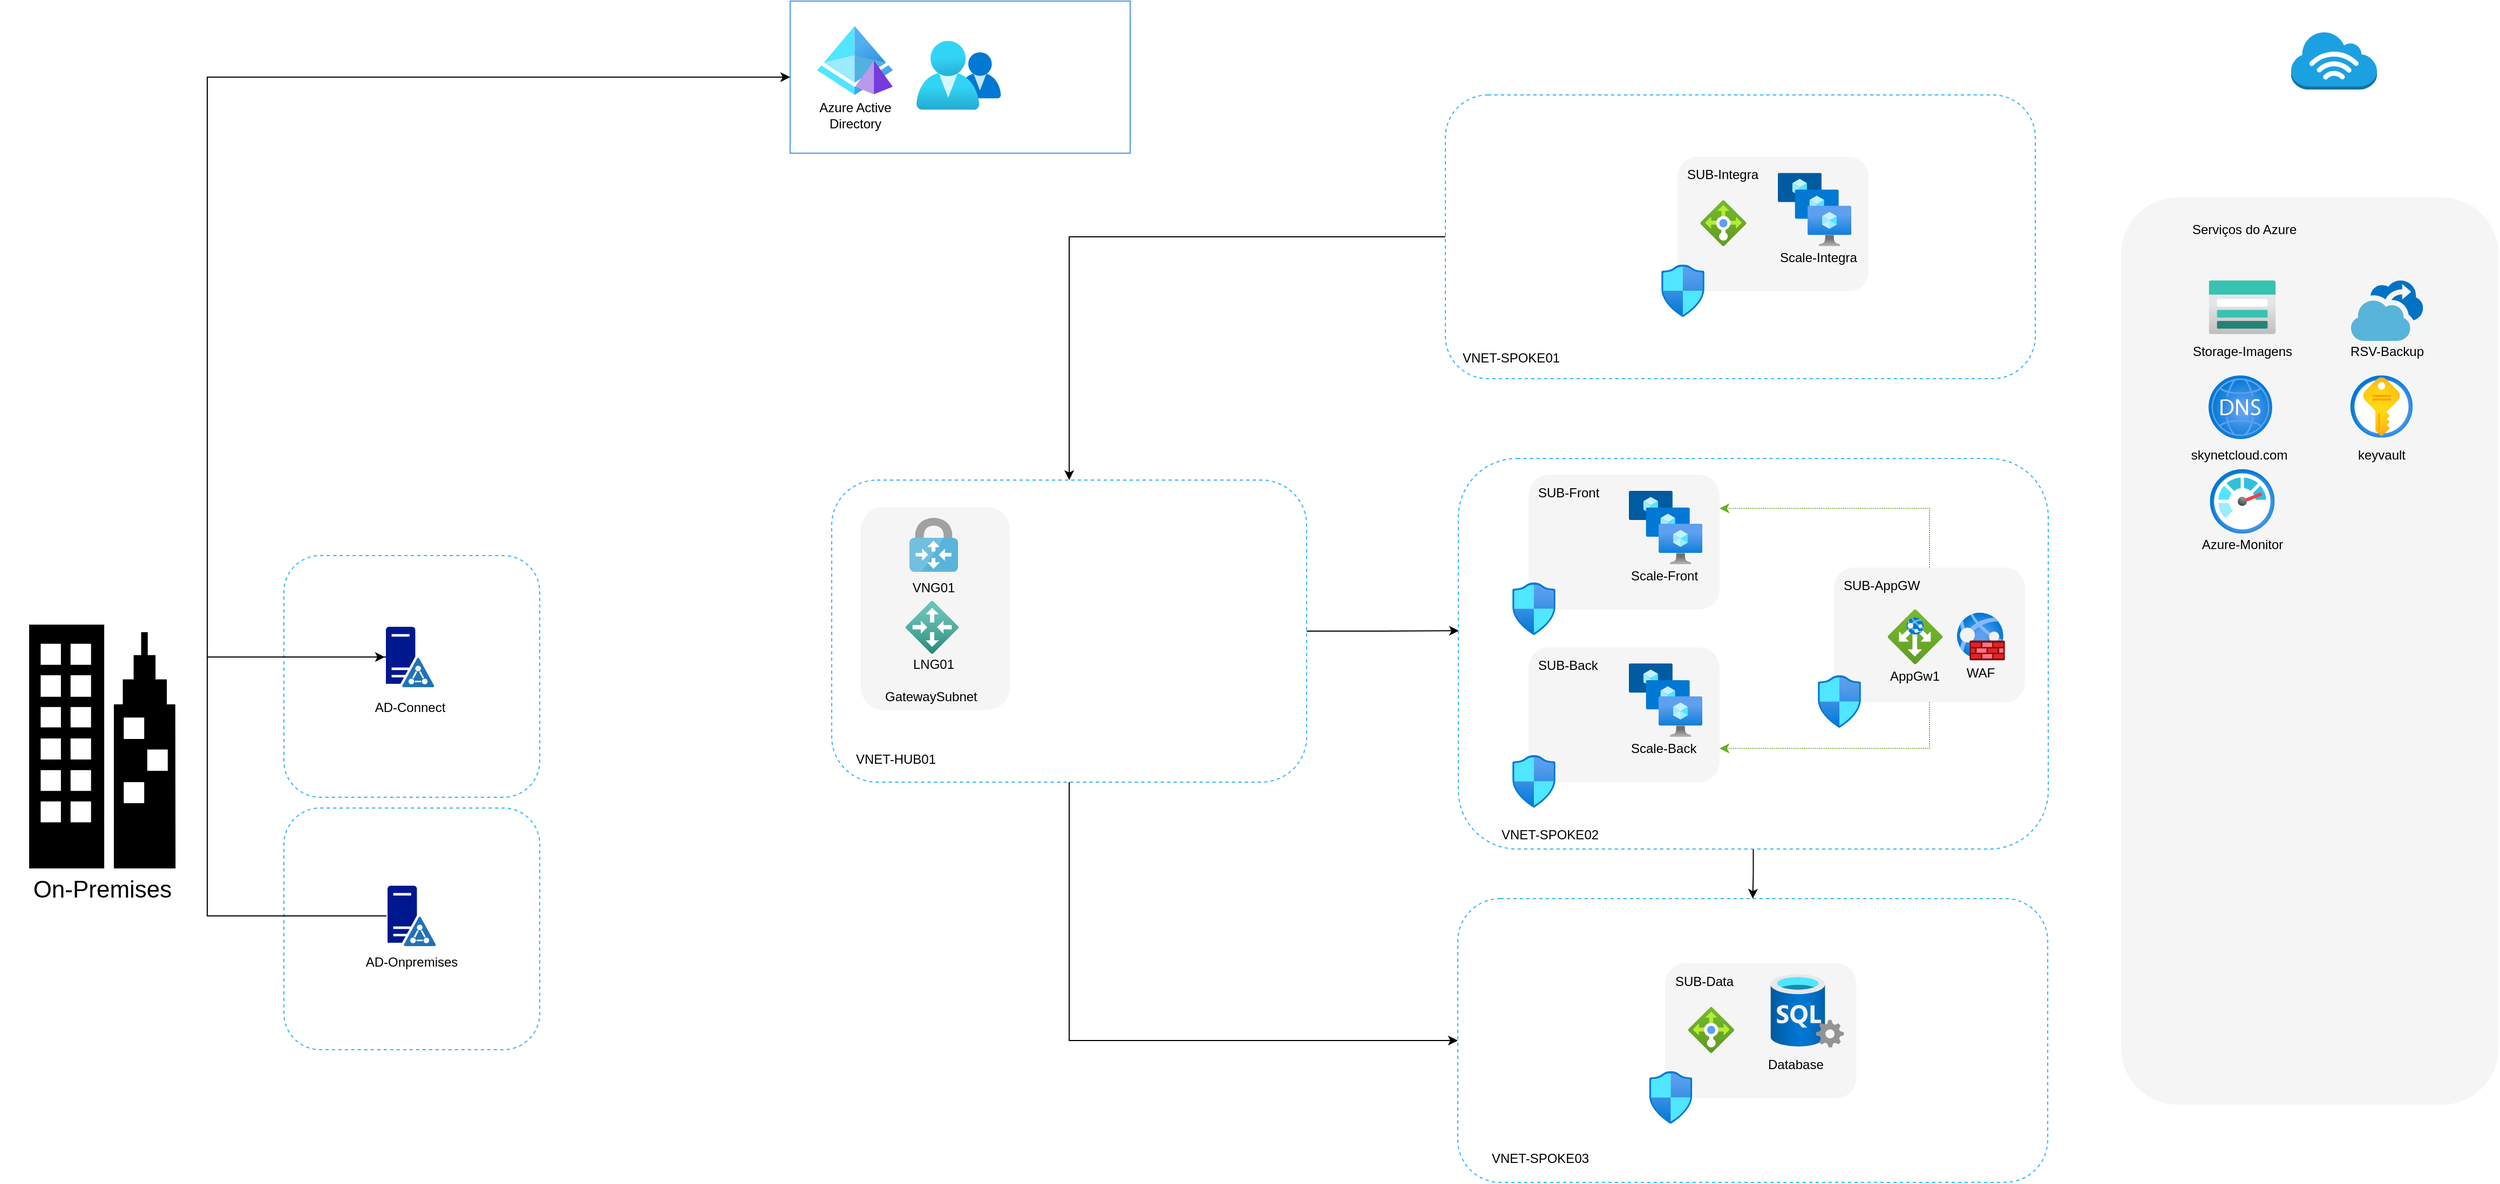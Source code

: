 <mxfile version="21.1.2" type="device">
  <diagram name="Página-1" id="-37fiKzTfTFrvlBXJHoI">
    <mxGraphModel dx="4261" dy="1520" grid="0" gridSize="10" guides="1" tooltips="1" connect="1" arrows="1" fold="1" page="1" pageScale="1" pageWidth="1654" pageHeight="1169" math="0" shadow="0">
      <root>
        <mxCell id="0" />
        <mxCell id="1" parent="0" />
        <mxCell id="PfO3i7QkF-6IZszXyGAr-46" value="" style="group" vertex="1" connectable="0" parent="1">
          <mxGeometry x="1266" y="214" width="349.5" height="841" as="geometry" />
        </mxCell>
        <mxCell id="PfO3i7QkF-6IZszXyGAr-36" value="" style="rounded=1;whiteSpace=wrap;html=1;dashed=1;strokeColor=none;fillColor=#f5f5f5;fontColor=#333333;" vertex="1" parent="PfO3i7QkF-6IZszXyGAr-46">
          <mxGeometry width="349.5" height="841" as="geometry" />
        </mxCell>
        <mxCell id="nyhRWvDR_UMMaSh7DpGi-72" value="Serviços do Azure" style="text;html=1;strokeColor=none;fillColor=none;align=left;verticalAlign=middle;whiteSpace=wrap;rounded=0;" parent="PfO3i7QkF-6IZszXyGAr-46" vertex="1">
          <mxGeometry x="64" y="15" width="121" height="30" as="geometry" />
        </mxCell>
        <mxCell id="PfO3i7QkF-6IZszXyGAr-12" value="" style="group" vertex="1" connectable="0" parent="1">
          <mxGeometry x="71.5" y="476" width="440" height="280" as="geometry" />
        </mxCell>
        <mxCell id="PfO3i7QkF-6IZszXyGAr-32" value="" style="group" vertex="1" connectable="0" parent="PfO3i7QkF-6IZszXyGAr-12">
          <mxGeometry width="440" height="280" as="geometry" />
        </mxCell>
        <mxCell id="PfO3i7QkF-6IZszXyGAr-31" value="" style="group" vertex="1" connectable="0" parent="PfO3i7QkF-6IZszXyGAr-32">
          <mxGeometry width="440" height="280" as="geometry" />
        </mxCell>
        <mxCell id="YKMA5u9mrC6U9L60gqhi-1" value="" style="rounded=1;whiteSpace=wrap;html=1;dashed=1;fillColor=none;strokeColor=#29b6f2;" parent="PfO3i7QkF-6IZszXyGAr-31" vertex="1">
          <mxGeometry width="440" height="280" as="geometry" />
        </mxCell>
        <mxCell id="nyhRWvDR_UMMaSh7DpGi-11" value="VNET-HUB01" style="text;html=1;strokeColor=none;fillColor=none;align=left;verticalAlign=middle;whiteSpace=wrap;rounded=0;" parent="PfO3i7QkF-6IZszXyGAr-31" vertex="1">
          <mxGeometry x="20.5" y="244" width="96.5" height="30" as="geometry" />
        </mxCell>
        <mxCell id="PfO3i7QkF-6IZszXyGAr-30" value="" style="group" vertex="1" connectable="0" parent="PfO3i7QkF-6IZszXyGAr-32">
          <mxGeometry x="27" y="25" width="138" height="191" as="geometry" />
        </mxCell>
        <mxCell id="PfO3i7QkF-6IZszXyGAr-29" value="" style="group" vertex="1" connectable="0" parent="PfO3i7QkF-6IZszXyGAr-30">
          <mxGeometry width="138" height="191" as="geometry" />
        </mxCell>
        <mxCell id="nyhRWvDR_UMMaSh7DpGi-9" value="" style="rounded=1;whiteSpace=wrap;html=1;dashed=1;strokeColor=none;fillColor=#f5f5f5;fontColor=#333333;" parent="PfO3i7QkF-6IZszXyGAr-29" vertex="1">
          <mxGeometry width="138" height="188" as="geometry" />
        </mxCell>
        <mxCell id="YKMA5u9mrC6U9L60gqhi-23" value="GatewaySubnet" style="text;html=1;strokeColor=none;fillColor=none;align=left;verticalAlign=middle;whiteSpace=wrap;rounded=0;" parent="PfO3i7QkF-6IZszXyGAr-29" vertex="1">
          <mxGeometry x="20.75" y="161" width="96.5" height="30" as="geometry" />
        </mxCell>
        <mxCell id="nyhRWvDR_UMMaSh7DpGi-7" value="" style="group" parent="PfO3i7QkF-6IZszXyGAr-30" vertex="1" connectable="0">
          <mxGeometry x="37.5" y="10" width="60" height="80" as="geometry" />
        </mxCell>
        <mxCell id="PfO3i7QkF-6IZszXyGAr-28" value="" style="group" vertex="1" connectable="0" parent="nyhRWvDR_UMMaSh7DpGi-7">
          <mxGeometry width="60" height="80" as="geometry" />
        </mxCell>
        <mxCell id="YKMA5u9mrC6U9L60gqhi-22" value="" style="sketch=0;aspect=fixed;html=1;points=[];align=center;image;fontSize=12;image=img/lib/mscae/VPN_Gateway.svg;dashed=1;strokeColor=#29b6f2;fillColor=none;" parent="PfO3i7QkF-6IZszXyGAr-28" vertex="1">
          <mxGeometry x="7.5" width="45" height="50" as="geometry" />
        </mxCell>
        <mxCell id="YKMA5u9mrC6U9L60gqhi-24" value="VNG01" style="text;html=1;strokeColor=none;fillColor=none;align=center;verticalAlign=middle;whiteSpace=wrap;rounded=0;" parent="PfO3i7QkF-6IZszXyGAr-28" vertex="1">
          <mxGeometry y="50" width="60" height="30" as="geometry" />
        </mxCell>
        <mxCell id="CbcyjJdWPYXVk5X4PJu4-3" value="" style="group" parent="PfO3i7QkF-6IZszXyGAr-30" vertex="1" connectable="0">
          <mxGeometry x="37.5" y="87" width="60" height="74" as="geometry" />
        </mxCell>
        <mxCell id="CbcyjJdWPYXVk5X4PJu4-1" value="" style="image;aspect=fixed;html=1;points=[];align=center;fontSize=12;image=img/lib/azure2/networking/Local_Network_Gateways.svg;" parent="CbcyjJdWPYXVk5X4PJu4-3" vertex="1">
          <mxGeometry x="4" width="49" height="49" as="geometry" />
        </mxCell>
        <mxCell id="CbcyjJdWPYXVk5X4PJu4-2" value="LNG01" style="text;html=1;strokeColor=none;fillColor=none;align=center;verticalAlign=middle;whiteSpace=wrap;rounded=0;" parent="CbcyjJdWPYXVk5X4PJu4-3" vertex="1">
          <mxGeometry y="44" width="60" height="30" as="geometry" />
        </mxCell>
        <mxCell id="PfO3i7QkF-6IZszXyGAr-8" value="" style="group" vertex="1" connectable="0" parent="1">
          <mxGeometry x="640" y="119" width="546.5" height="263" as="geometry" />
        </mxCell>
        <mxCell id="PfO3i7QkF-6IZszXyGAr-9" value="" style="group" vertex="1" connectable="0" parent="PfO3i7QkF-6IZszXyGAr-8">
          <mxGeometry width="546.5" height="263" as="geometry" />
        </mxCell>
        <mxCell id="CbcyjJdWPYXVk5X4PJu4-7" value="" style="rounded=1;whiteSpace=wrap;html=1;dashed=1;fillColor=none;strokeColor=#29b6f2;" parent="PfO3i7QkF-6IZszXyGAr-9" vertex="1">
          <mxGeometry width="546.5" height="263" as="geometry" />
        </mxCell>
        <mxCell id="CbcyjJdWPYXVk5X4PJu4-19" value="VNET-SPOKE01" style="text;html=1;strokeColor=none;fillColor=none;align=left;verticalAlign=middle;whiteSpace=wrap;rounded=0;" parent="PfO3i7QkF-6IZszXyGAr-9" vertex="1">
          <mxGeometry x="13.5" y="229" width="96.5" height="30" as="geometry" />
        </mxCell>
        <mxCell id="nyhRWvDR_UMMaSh7DpGi-125" value="" style="group" parent="PfO3i7QkF-6IZszXyGAr-9" vertex="1" connectable="0">
          <mxGeometry x="200" y="57.21" width="192" height="148.57" as="geometry" />
        </mxCell>
        <mxCell id="nyhRWvDR_UMMaSh7DpGi-118" value="" style="rounded=1;whiteSpace=wrap;html=1;dashed=1;strokeColor=none;fillColor=#f5f5f5;fontColor=#333333;" parent="nyhRWvDR_UMMaSh7DpGi-125" vertex="1">
          <mxGeometry x="15" width="177" height="125" as="geometry" />
        </mxCell>
        <mxCell id="nyhRWvDR_UMMaSh7DpGi-119" value="" style="aspect=fixed;html=1;points=[];align=center;image;fontSize=12;image=img/lib/azure2/compute/VM_Scale_Sets.svg;strokeColor=#4a97e9;fontColor=default;fillColor=none;" parent="nyhRWvDR_UMMaSh7DpGi-125" vertex="1">
          <mxGeometry x="108.002" y="15" width="68" height="68" as="geometry" />
        </mxCell>
        <mxCell id="nyhRWvDR_UMMaSh7DpGi-120" value="SUB-Integra" style="text;html=1;strokeColor=none;fillColor=none;align=left;verticalAlign=middle;whiteSpace=wrap;rounded=0;" parent="nyhRWvDR_UMMaSh7DpGi-125" vertex="1">
          <mxGeometry x="22" y="6" width="71" height="22" as="geometry" />
        </mxCell>
        <mxCell id="nyhRWvDR_UMMaSh7DpGi-121" value="Scale-Integra" style="text;html=1;strokeColor=none;fillColor=none;align=left;verticalAlign=middle;whiteSpace=wrap;rounded=0;" parent="nyhRWvDR_UMMaSh7DpGi-125" vertex="1">
          <mxGeometry x="108" y="83.0" width="77" height="22" as="geometry" />
        </mxCell>
        <mxCell id="nyhRWvDR_UMMaSh7DpGi-122" value="" style="aspect=fixed;html=1;points=[];align=center;image;fontSize=12;image=img/lib/azure2/networking/Network_Security_Groups.svg;fillColor=#00188d;" parent="nyhRWvDR_UMMaSh7DpGi-125" vertex="1">
          <mxGeometry y="100" width="40" height="48.57" as="geometry" />
        </mxCell>
        <mxCell id="nyhRWvDR_UMMaSh7DpGi-123" value="" style="aspect=fixed;html=1;points=[];align=center;image;fontSize=12;image=img/lib/azure2/networking/Load_Balancers.svg;strokeColor=#4a97e9;fontColor=default;fillColor=none;" parent="nyhRWvDR_UMMaSh7DpGi-125" vertex="1">
          <mxGeometry x="36.2" y="40.407" width="42.596" height="42.596" as="geometry" />
        </mxCell>
        <mxCell id="PfO3i7QkF-6IZszXyGAr-2" value="" style="group" vertex="1" connectable="0" parent="1">
          <mxGeometry x="651.5" y="864" width="546.5" height="263" as="geometry" />
        </mxCell>
        <mxCell id="nyhRWvDR_UMMaSh7DpGi-15" value="VNET-SPOKE03" style="text;html=1;strokeColor=none;fillColor=none;align=left;verticalAlign=middle;whiteSpace=wrap;rounded=0;" parent="PfO3i7QkF-6IZszXyGAr-2" vertex="1">
          <mxGeometry x="29.5" y="225.57" width="96.5" height="30" as="geometry" />
        </mxCell>
        <mxCell id="PfO3i7QkF-6IZszXyGAr-7" value="" style="group" vertex="1" connectable="0" parent="PfO3i7QkF-6IZszXyGAr-2">
          <mxGeometry width="546.5" height="263" as="geometry" />
        </mxCell>
        <mxCell id="PfO3i7QkF-6IZszXyGAr-1" value="" style="rounded=1;whiteSpace=wrap;html=1;dashed=1;fillColor=none;strokeColor=#29b6f2;" vertex="1" parent="PfO3i7QkF-6IZszXyGAr-7">
          <mxGeometry width="546.5" height="263" as="geometry" />
        </mxCell>
        <mxCell id="nyhRWvDR_UMMaSh7DpGi-126" value="" style="group" parent="PfO3i7QkF-6IZszXyGAr-7" vertex="1" connectable="0">
          <mxGeometry x="177.25" y="60.0" width="192" height="148.57" as="geometry" />
        </mxCell>
        <mxCell id="nyhRWvDR_UMMaSh7DpGi-135" value="" style="group" parent="nyhRWvDR_UMMaSh7DpGi-126" vertex="1" connectable="0">
          <mxGeometry width="192" height="148.57" as="geometry" />
        </mxCell>
        <mxCell id="nyhRWvDR_UMMaSh7DpGi-127" value="" style="rounded=1;whiteSpace=wrap;html=1;dashed=1;strokeColor=none;fillColor=#f5f5f5;fontColor=#333333;" parent="nyhRWvDR_UMMaSh7DpGi-135" vertex="1">
          <mxGeometry x="15" width="177" height="125" as="geometry" />
        </mxCell>
        <mxCell id="nyhRWvDR_UMMaSh7DpGi-129" value="SUB-Data" style="text;html=1;strokeColor=none;fillColor=none;align=left;verticalAlign=middle;whiteSpace=wrap;rounded=0;" parent="nyhRWvDR_UMMaSh7DpGi-135" vertex="1">
          <mxGeometry x="22" y="6" width="71" height="22" as="geometry" />
        </mxCell>
        <mxCell id="nyhRWvDR_UMMaSh7DpGi-130" value="Database" style="text;html=1;strokeColor=none;fillColor=none;align=left;verticalAlign=middle;whiteSpace=wrap;rounded=0;" parent="nyhRWvDR_UMMaSh7DpGi-135" vertex="1">
          <mxGeometry x="108" y="83.0" width="77" height="22" as="geometry" />
        </mxCell>
        <mxCell id="nyhRWvDR_UMMaSh7DpGi-131" value="" style="aspect=fixed;html=1;points=[];align=center;image;fontSize=12;image=img/lib/azure2/networking/Network_Security_Groups.svg;fillColor=#00188d;" parent="nyhRWvDR_UMMaSh7DpGi-135" vertex="1">
          <mxGeometry y="100" width="40" height="48.57" as="geometry" />
        </mxCell>
        <mxCell id="nyhRWvDR_UMMaSh7DpGi-132" value="" style="aspect=fixed;html=1;points=[];align=center;image;fontSize=12;image=img/lib/azure2/networking/Load_Balancers.svg;strokeColor=#4a97e9;fontColor=default;fillColor=none;" parent="nyhRWvDR_UMMaSh7DpGi-135" vertex="1">
          <mxGeometry x="36.2" y="40.407" width="42.596" height="42.596" as="geometry" />
        </mxCell>
        <mxCell id="nyhRWvDR_UMMaSh7DpGi-134" value="" style="aspect=fixed;html=1;points=[];align=center;image;fontSize=12;image=img/lib/azure2/databases/SQL_Server.svg;strokeColor=#4a97e9;fontColor=default;fillColor=none;" parent="nyhRWvDR_UMMaSh7DpGi-135" vertex="1">
          <mxGeometry x="112.5" y="10.0" width="68" height="68" as="geometry" />
        </mxCell>
        <mxCell id="PfO3i7QkF-6IZszXyGAr-3" style="edgeStyle=orthogonalEdgeStyle;rounded=0;orthogonalLoop=1;jettySize=auto;html=1;entryX=0.5;entryY=0;entryDx=0;entryDy=0;" edge="1" parent="1" source="CbcyjJdWPYXVk5X4PJu4-6" target="PfO3i7QkF-6IZszXyGAr-1">
          <mxGeometry relative="1" as="geometry" />
        </mxCell>
        <mxCell id="CbcyjJdWPYXVk5X4PJu4-24" style="edgeStyle=orthogonalEdgeStyle;rounded=0;orthogonalLoop=1;jettySize=auto;html=1;entryX=0.001;entryY=0.441;entryDx=0;entryDy=0;entryPerimeter=0;" parent="1" source="YKMA5u9mrC6U9L60gqhi-1" target="CbcyjJdWPYXVk5X4PJu4-6" edge="1">
          <mxGeometry relative="1" as="geometry" />
        </mxCell>
        <mxCell id="PfO3i7QkF-6IZszXyGAr-4" style="edgeStyle=orthogonalEdgeStyle;rounded=0;orthogonalLoop=1;jettySize=auto;html=1;entryX=0;entryY=0.5;entryDx=0;entryDy=0;" edge="1" parent="1" source="YKMA5u9mrC6U9L60gqhi-1" target="PfO3i7QkF-6IZszXyGAr-1">
          <mxGeometry relative="1" as="geometry">
            <Array as="points">
              <mxPoint x="291" y="996" />
            </Array>
          </mxGeometry>
        </mxCell>
        <mxCell id="nyhRWvDR_UMMaSh7DpGi-4" value="" style="rounded=1;whiteSpace=wrap;html=1;dashed=1;fillColor=none;strokeColor=#29b6f2;" parent="1" vertex="1">
          <mxGeometry x="-436" y="546" width="237" height="224" as="geometry" />
        </mxCell>
        <mxCell id="YKMA5u9mrC6U9L60gqhi-17" value="" style="rounded=1;whiteSpace=wrap;html=1;dashed=1;fillColor=none;strokeColor=#29b6f2;" parent="1" vertex="1">
          <mxGeometry x="-436" y="780" width="237" height="224" as="geometry" />
        </mxCell>
        <mxCell id="nyhRWvDR_UMMaSh7DpGi-3" value="" style="group;fontSize=15;" parent="1" vertex="1" connectable="0">
          <mxGeometry x="-366" y="852" width="97" height="86" as="geometry" />
        </mxCell>
        <mxCell id="YKMA5u9mrC6U9L60gqhi-28" value="AD-Onpremises" style="text;html=1;strokeColor=none;fillColor=none;align=center;verticalAlign=middle;whiteSpace=wrap;rounded=0;" parent="nyhRWvDR_UMMaSh7DpGi-3" vertex="1">
          <mxGeometry y="56" width="97" height="30" as="geometry" />
        </mxCell>
        <mxCell id="nyhRWvDR_UMMaSh7DpGi-2" value="" style="sketch=0;pointerEvents=1;shadow=0;dashed=0;html=1;strokeColor=none;fillColor=#00188d;labelPosition=center;verticalLabelPosition=bottom;verticalAlign=top;outlineConnect=0;align=center;shape=mxgraph.office.servers.active_directory_federation_services_server_blue;" parent="nyhRWvDR_UMMaSh7DpGi-3" vertex="1">
          <mxGeometry x="26" width="45" height="56" as="geometry" />
        </mxCell>
        <mxCell id="nyhRWvDR_UMMaSh7DpGi-5" value="" style="group" parent="1" vertex="1" connectable="0">
          <mxGeometry x="-354" y="612" width="70" height="90" as="geometry" />
        </mxCell>
        <mxCell id="YKMA5u9mrC6U9L60gqhi-27" value="AD-Connect" style="text;html=1;strokeColor=none;fillColor=none;align=center;verticalAlign=middle;whiteSpace=wrap;rounded=0;" parent="nyhRWvDR_UMMaSh7DpGi-5" vertex="1">
          <mxGeometry y="60" width="70" height="30" as="geometry" />
        </mxCell>
        <mxCell id="nyhRWvDR_UMMaSh7DpGi-1" value="" style="sketch=0;pointerEvents=1;shadow=0;dashed=0;html=1;strokeColor=none;fillColor=#00188d;labelPosition=center;verticalLabelPosition=bottom;verticalAlign=top;outlineConnect=0;align=center;shape=mxgraph.office.servers.active_directory_federation_services_server_blue;" parent="nyhRWvDR_UMMaSh7DpGi-5" vertex="1">
          <mxGeometry x="12.5" width="45" height="56" as="geometry" />
        </mxCell>
        <mxCell id="nyhRWvDR_UMMaSh7DpGi-19" value="" style="rounded=0;whiteSpace=wrap;html=1;fillColor=none;fontColor=default;strokeColor=#4a97e9;" parent="1" vertex="1">
          <mxGeometry x="33" y="32" width="315" height="141" as="geometry" />
        </mxCell>
        <mxCell id="nyhRWvDR_UMMaSh7DpGi-20" style="edgeStyle=orthogonalEdgeStyle;rounded=0;orthogonalLoop=1;jettySize=auto;html=1;entryX=0;entryY=0.5;entryDx=0;entryDy=0;fontColor=default;" parent="1" source="nyhRWvDR_UMMaSh7DpGi-1" target="nyhRWvDR_UMMaSh7DpGi-19" edge="1">
          <mxGeometry relative="1" as="geometry">
            <Array as="points">
              <mxPoint x="-507" y="640" />
              <mxPoint x="-507" y="103" />
            </Array>
          </mxGeometry>
        </mxCell>
        <mxCell id="nyhRWvDR_UMMaSh7DpGi-21" style="edgeStyle=orthogonalEdgeStyle;rounded=0;orthogonalLoop=1;jettySize=auto;html=1;fontColor=default;" parent="1" edge="1">
          <mxGeometry relative="1" as="geometry">
            <mxPoint x="-341" y="880" as="sourcePoint" />
            <mxPoint x="-342.5" y="640.0" as="targetPoint" />
            <Array as="points">
              <mxPoint x="-507" y="880" />
              <mxPoint x="-507" y="640" />
            </Array>
          </mxGeometry>
        </mxCell>
        <mxCell id="nyhRWvDR_UMMaSh7DpGi-24" value="" style="group" parent="1" vertex="1" connectable="0">
          <mxGeometry x="44.75" y="55" width="96.5" height="97.5" as="geometry" />
        </mxCell>
        <mxCell id="nyhRWvDR_UMMaSh7DpGi-22" value="" style="aspect=fixed;html=1;points=[];align=center;image;fontSize=12;image=img/lib/azure2/identity/Azure_AD_Domain_Services.svg;strokeColor=#4a97e9;fontColor=default;fillColor=none;" parent="nyhRWvDR_UMMaSh7DpGi-24" vertex="1">
          <mxGeometry x="13.25" width="70" height="64" as="geometry" />
        </mxCell>
        <mxCell id="nyhRWvDR_UMMaSh7DpGi-23" value="Azure Active Directory" style="text;html=1;strokeColor=none;fillColor=none;align=center;verticalAlign=middle;whiteSpace=wrap;rounded=0;" parent="nyhRWvDR_UMMaSh7DpGi-24" vertex="1">
          <mxGeometry y="67.5" width="96.5" height="30" as="geometry" />
        </mxCell>
        <mxCell id="nyhRWvDR_UMMaSh7DpGi-27" value="" style="aspect=fixed;html=1;points=[];align=center;image;fontSize=12;image=img/lib/azure2/identity/Groups.svg;strokeColor=#4a97e9;fontColor=default;fillColor=none;" parent="1" vertex="1">
          <mxGeometry x="150" y="68.62" width="78.32" height="64.5" as="geometry" />
        </mxCell>
        <mxCell id="o30hu_h_-VP9C0Kiq-pR-8" value="" style="group" parent="1" vertex="1" connectable="0">
          <mxGeometry x="1330" y="291" width="96.5" height="75.97" as="geometry" />
        </mxCell>
        <mxCell id="nyhRWvDR_UMMaSh7DpGi-67" value="" style="aspect=fixed;html=1;points=[];align=center;image;fontSize=12;image=img/lib/azure2/storage/Storage_Accounts.svg;strokeColor=#4a97e9;fontColor=default;fillColor=none;" parent="o30hu_h_-VP9C0Kiq-pR-8" vertex="1">
          <mxGeometry x="17.19" width="62.12" height="49.7" as="geometry" />
        </mxCell>
        <mxCell id="nyhRWvDR_UMMaSh7DpGi-69" value="Storage-Imagens" style="text;html=1;strokeColor=none;fillColor=none;align=center;verticalAlign=middle;whiteSpace=wrap;rounded=0;" parent="o30hu_h_-VP9C0Kiq-pR-8" vertex="1">
          <mxGeometry y="55.72" width="96.5" height="20.25" as="geometry" />
        </mxCell>
        <mxCell id="CbcyjJdWPYXVk5X4PJu4-22" style="edgeStyle=orthogonalEdgeStyle;rounded=0;orthogonalLoop=1;jettySize=auto;html=1;" parent="1" source="CbcyjJdWPYXVk5X4PJu4-7" target="YKMA5u9mrC6U9L60gqhi-1" edge="1">
          <mxGeometry relative="1" as="geometry" />
        </mxCell>
        <mxCell id="CbcyjJdWPYXVk5X4PJu4-26" value="" style="outlineConnect=0;dashed=0;verticalLabelPosition=bottom;verticalAlign=top;align=center;html=1;shape=mxgraph.aws3.internet_3;fillColor=#1ba1e2;strokeColor=#006EAF;fontColor=#ffffff;" parent="1" vertex="1">
          <mxGeometry x="1423.5" y="60" width="79.5" height="54" as="geometry" />
        </mxCell>
        <mxCell id="PfO3i7QkF-6IZszXyGAr-5" value="" style="group" vertex="1" connectable="0" parent="1">
          <mxGeometry x="652" y="456" width="546.5" height="362" as="geometry" />
        </mxCell>
        <mxCell id="nyhRWvDR_UMMaSh7DpGi-14" value="VNET-SPOKE02" style="text;html=1;strokeColor=none;fillColor=none;align=left;verticalAlign=middle;whiteSpace=wrap;rounded=0;" parent="PfO3i7QkF-6IZszXyGAr-5" vertex="1">
          <mxGeometry x="37.5" y="328.567" width="96.5" height="41.293" as="geometry" />
        </mxCell>
        <mxCell id="CbcyjJdWPYXVk5X4PJu4-8" value="" style="group" parent="PfO3i7QkF-6IZszXyGAr-5" vertex="1" connectable="0">
          <mxGeometry x="50.0" y="15" width="192" height="148.57" as="geometry" />
        </mxCell>
        <mxCell id="CbcyjJdWPYXVk5X4PJu4-9" value="" style="rounded=1;whiteSpace=wrap;html=1;dashed=1;strokeColor=none;fillColor=#f5f5f5;fontColor=#333333;" parent="CbcyjJdWPYXVk5X4PJu4-8" vertex="1">
          <mxGeometry x="15" width="177" height="125" as="geometry" />
        </mxCell>
        <mxCell id="CbcyjJdWPYXVk5X4PJu4-10" value="" style="aspect=fixed;html=1;points=[];align=center;image;fontSize=12;image=img/lib/azure2/compute/VM_Scale_Sets.svg;strokeColor=#4a97e9;fontColor=default;fillColor=none;" parent="CbcyjJdWPYXVk5X4PJu4-8" vertex="1">
          <mxGeometry x="108.002" y="15" width="68" height="68" as="geometry" />
        </mxCell>
        <mxCell id="CbcyjJdWPYXVk5X4PJu4-11" value="SUB-Front" style="text;html=1;strokeColor=none;fillColor=none;align=left;verticalAlign=middle;whiteSpace=wrap;rounded=0;" parent="CbcyjJdWPYXVk5X4PJu4-8" vertex="1">
          <mxGeometry x="22" y="6" width="71" height="22" as="geometry" />
        </mxCell>
        <mxCell id="CbcyjJdWPYXVk5X4PJu4-12" value="Scale-Front" style="text;html=1;strokeColor=none;fillColor=none;align=left;verticalAlign=middle;whiteSpace=wrap;rounded=0;" parent="CbcyjJdWPYXVk5X4PJu4-8" vertex="1">
          <mxGeometry x="108" y="83" width="71" height="22" as="geometry" />
        </mxCell>
        <mxCell id="CbcyjJdWPYXVk5X4PJu4-13" value="" style="aspect=fixed;html=1;points=[];align=center;image;fontSize=12;image=img/lib/azure2/networking/Network_Security_Groups.svg;fillColor=#00188d;" parent="CbcyjJdWPYXVk5X4PJu4-8" vertex="1">
          <mxGeometry y="100" width="40" height="48.57" as="geometry" />
        </mxCell>
        <mxCell id="nyhRWvDR_UMMaSh7DpGi-124" value="" style="group" parent="PfO3i7QkF-6IZszXyGAr-5" vertex="1" connectable="0">
          <mxGeometry x="50.0" y="175" width="192" height="148.57" as="geometry" />
        </mxCell>
        <mxCell id="nyhRWvDR_UMMaSh7DpGi-111" value="" style="rounded=1;whiteSpace=wrap;html=1;dashed=1;strokeColor=none;fillColor=#f5f5f5;fontColor=#333333;" parent="nyhRWvDR_UMMaSh7DpGi-124" vertex="1">
          <mxGeometry x="15" width="177" height="125" as="geometry" />
        </mxCell>
        <mxCell id="nyhRWvDR_UMMaSh7DpGi-112" value="" style="aspect=fixed;html=1;points=[];align=center;image;fontSize=12;image=img/lib/azure2/compute/VM_Scale_Sets.svg;strokeColor=#4a97e9;fontColor=default;fillColor=none;" parent="nyhRWvDR_UMMaSh7DpGi-124" vertex="1">
          <mxGeometry x="108.002" y="15" width="68" height="68" as="geometry" />
        </mxCell>
        <mxCell id="nyhRWvDR_UMMaSh7DpGi-114" value="SUB-Back" style="text;html=1;strokeColor=none;fillColor=none;align=left;verticalAlign=middle;whiteSpace=wrap;rounded=0;" parent="nyhRWvDR_UMMaSh7DpGi-124" vertex="1">
          <mxGeometry x="22" y="6" width="71" height="22" as="geometry" />
        </mxCell>
        <mxCell id="nyhRWvDR_UMMaSh7DpGi-115" value="Scale-Back" style="text;html=1;strokeColor=none;fillColor=none;align=left;verticalAlign=middle;whiteSpace=wrap;rounded=0;" parent="nyhRWvDR_UMMaSh7DpGi-124" vertex="1">
          <mxGeometry x="108" y="83" width="71" height="22" as="geometry" />
        </mxCell>
        <mxCell id="nyhRWvDR_UMMaSh7DpGi-116" value="" style="aspect=fixed;html=1;points=[];align=center;image;fontSize=12;image=img/lib/azure2/networking/Network_Security_Groups.svg;fillColor=#00188d;" parent="nyhRWvDR_UMMaSh7DpGi-124" vertex="1">
          <mxGeometry y="100" width="40" height="48.57" as="geometry" />
        </mxCell>
        <mxCell id="PfO3i7QkF-6IZszXyGAr-16" value="" style="group" vertex="1" connectable="0" parent="PfO3i7QkF-6IZszXyGAr-5">
          <mxGeometry x="333.0" y="101" width="192" height="148.57" as="geometry" />
        </mxCell>
        <mxCell id="PfO3i7QkF-6IZszXyGAr-17" value="" style="rounded=1;whiteSpace=wrap;html=1;dashed=1;strokeColor=none;fillColor=#f5f5f5;fontColor=#333333;" vertex="1" parent="PfO3i7QkF-6IZszXyGAr-16">
          <mxGeometry x="15" width="177" height="125" as="geometry" />
        </mxCell>
        <mxCell id="PfO3i7QkF-6IZszXyGAr-19" value="SUB-AppGW" style="text;html=1;strokeColor=none;fillColor=none;align=left;verticalAlign=middle;whiteSpace=wrap;rounded=0;" vertex="1" parent="PfO3i7QkF-6IZszXyGAr-16">
          <mxGeometry x="22" y="6" width="76" height="22" as="geometry" />
        </mxCell>
        <mxCell id="PfO3i7QkF-6IZszXyGAr-21" value="" style="aspect=fixed;html=1;points=[];align=center;image;fontSize=12;image=img/lib/azure2/networking/Network_Security_Groups.svg;fillColor=#00188d;" vertex="1" parent="PfO3i7QkF-6IZszXyGAr-16">
          <mxGeometry y="100" width="40" height="48.57" as="geometry" />
        </mxCell>
        <mxCell id="PfO3i7QkF-6IZszXyGAr-24" value="" style="group" vertex="1" connectable="0" parent="PfO3i7QkF-6IZszXyGAr-16">
          <mxGeometry x="62.002" y="38.891" width="56.337" height="70.783" as="geometry" />
        </mxCell>
        <mxCell id="nyhRWvDR_UMMaSh7DpGi-39" value="" style="aspect=fixed;html=1;points=[];align=center;image;fontSize=12;image=img/lib/azure2/networking/Application_Gateways.svg;strokeColor=#4a97e9;fontColor=default;fillColor=none;" parent="PfO3i7QkF-6IZszXyGAr-24" vertex="1">
          <mxGeometry x="2.777" width="50.783" height="50.783" as="geometry" />
        </mxCell>
        <mxCell id="nyhRWvDR_UMMaSh7DpGi-48" value="AppGw1" style="text;html=1;strokeColor=none;fillColor=none;align=center;verticalAlign=middle;whiteSpace=wrap;rounded=0;" parent="PfO3i7QkF-6IZszXyGAr-24" vertex="1">
          <mxGeometry y="52.943" width="56.337" height="17.84" as="geometry" />
        </mxCell>
        <mxCell id="PfO3i7QkF-6IZszXyGAr-23" value="" style="group" vertex="1" connectable="0" parent="PfO3i7QkF-6IZszXyGAr-16">
          <mxGeometry x="123.002" y="41.796" width="56.337" height="64.968" as="geometry" />
        </mxCell>
        <mxCell id="ZUjUxOUDy-Gs2cX7fSwh-3" value="" style="image;aspect=fixed;html=1;points=[];align=center;fontSize=12;image=img/lib/azure2/networking/Web_Application_Firewall_Policies_WAF.svg;" parent="PfO3i7QkF-6IZszXyGAr-23" vertex="1">
          <mxGeometry x="5.951" width="44.435" height="44.435" as="geometry" />
        </mxCell>
        <mxCell id="ZUjUxOUDy-Gs2cX7fSwh-5" value="WAF" style="text;html=1;strokeColor=none;fillColor=none;align=center;verticalAlign=middle;whiteSpace=wrap;rounded=0;" parent="PfO3i7QkF-6IZszXyGAr-23" vertex="1">
          <mxGeometry y="47.128" width="56.337" height="17.84" as="geometry" />
        </mxCell>
        <mxCell id="PfO3i7QkF-6IZszXyGAr-27" value="" style="group" vertex="1" connectable="0" parent="PfO3i7QkF-6IZszXyGAr-5">
          <mxGeometry width="546.5" height="362" as="geometry" />
        </mxCell>
        <mxCell id="CbcyjJdWPYXVk5X4PJu4-6" value="" style="rounded=1;whiteSpace=wrap;html=1;dashed=1;fillColor=none;strokeColor=#29b6f2;" parent="PfO3i7QkF-6IZszXyGAr-27" vertex="1">
          <mxGeometry width="546.5" height="362" as="geometry" />
        </mxCell>
        <mxCell id="PfO3i7QkF-6IZszXyGAr-25" style="edgeStyle=orthogonalEdgeStyle;rounded=0;orthogonalLoop=1;jettySize=auto;html=1;entryX=1;entryY=0.25;entryDx=0;entryDy=0;dashed=1;dashPattern=1 1;fillColor=#d5e8d4;strokeColor=#6dad2a;" edge="1" parent="PfO3i7QkF-6IZszXyGAr-27" source="PfO3i7QkF-6IZszXyGAr-17" target="CbcyjJdWPYXVk5X4PJu4-9">
          <mxGeometry relative="1" as="geometry">
            <Array as="points">
              <mxPoint x="437" y="46" />
            </Array>
          </mxGeometry>
        </mxCell>
        <mxCell id="PfO3i7QkF-6IZszXyGAr-26" style="edgeStyle=orthogonalEdgeStyle;rounded=0;orthogonalLoop=1;jettySize=auto;html=1;entryX=1;entryY=0.75;entryDx=0;entryDy=0;dashed=1;dashPattern=1 1;fillColor=#d5e8d4;strokeColor=#6dad2a;" edge="1" parent="PfO3i7QkF-6IZszXyGAr-27" source="PfO3i7QkF-6IZszXyGAr-17" target="nyhRWvDR_UMMaSh7DpGi-111">
          <mxGeometry relative="1" as="geometry">
            <Array as="points">
              <mxPoint x="437" y="269" />
            </Array>
          </mxGeometry>
        </mxCell>
        <mxCell id="PfO3i7QkF-6IZszXyGAr-33" value="" style="verticalLabelPosition=bottom;html=1;verticalAlign=top;align=center;strokeColor=none;fillColor=#000000;shape=mxgraph.azure.enterprise;pointerEvents=1;" vertex="1" parent="1">
          <mxGeometry x="-672" y="610" width="135.6" height="226" as="geometry" />
        </mxCell>
        <mxCell id="PfO3i7QkF-6IZszXyGAr-34" value="On-Premises" style="text;html=1;strokeColor=none;fillColor=none;align=center;verticalAlign=middle;whiteSpace=wrap;rounded=0;fontSize=22;" vertex="1" parent="1">
          <mxGeometry x="-698.2" y="841" width="188" height="30" as="geometry" />
        </mxCell>
        <mxCell id="PfO3i7QkF-6IZszXyGAr-39" value="" style="group" vertex="1" connectable="0" parent="1">
          <mxGeometry x="1464.08" y="291" width="96.5" height="75.97" as="geometry" />
        </mxCell>
        <mxCell id="nyhRWvDR_UMMaSh7DpGi-77" value="" style="sketch=0;aspect=fixed;html=1;points=[];align=center;image;fontSize=12;image=img/lib/mscae/Backup.svg;strokeColor=#4a97e9;fontColor=default;fillColor=none;" parent="PfO3i7QkF-6IZszXyGAr-39" vertex="1">
          <mxGeometry x="14.92" width="66.67" height="56" as="geometry" />
        </mxCell>
        <mxCell id="PfO3i7QkF-6IZszXyGAr-38" value="RSV-Backup" style="text;html=1;strokeColor=none;fillColor=none;align=center;verticalAlign=middle;whiteSpace=wrap;rounded=0;" vertex="1" parent="PfO3i7QkF-6IZszXyGAr-39">
          <mxGeometry y="55.72" width="96.5" height="20.25" as="geometry" />
        </mxCell>
        <mxCell id="PfO3i7QkF-6IZszXyGAr-41" value="" style="group" vertex="1" connectable="0" parent="1">
          <mxGeometry x="1327" y="379" width="96.5" height="84.38" as="geometry" />
        </mxCell>
        <mxCell id="nyhRWvDR_UMMaSh7DpGi-70" value="" style="aspect=fixed;html=1;points=[];align=center;image;fontSize=12;image=img/lib/azure2/networking/DNS_Zones.svg;strokeColor=#4a97e9;fontColor=default;fillColor=none;" parent="PfO3i7QkF-6IZszXyGAr-41" vertex="1">
          <mxGeometry x="20" width="59" height="59" as="geometry" />
        </mxCell>
        <mxCell id="nyhRWvDR_UMMaSh7DpGi-73" value="skynetcloud.com" style="text;html=1;strokeColor=none;fillColor=none;align=center;verticalAlign=middle;whiteSpace=wrap;rounded=0;" parent="PfO3i7QkF-6IZszXyGAr-41" vertex="1">
          <mxGeometry y="64.13" width="96.5" height="20.25" as="geometry" />
        </mxCell>
        <mxCell id="PfO3i7QkF-6IZszXyGAr-42" value="" style="group" vertex="1" connectable="0" parent="1">
          <mxGeometry x="1458.99" y="379" width="96.5" height="84.38" as="geometry" />
        </mxCell>
        <mxCell id="nyhRWvDR_UMMaSh7DpGi-71" value="" style="aspect=fixed;html=1;points=[];align=center;image;fontSize=12;image=img/lib/azure2/security/Key_Vaults.svg;strokeColor=#4a97e9;fontColor=default;fillColor=none;" parent="PfO3i7QkF-6IZszXyGAr-42" vertex="1">
          <mxGeometry x="19.38" width="57.75" height="57.75" as="geometry" />
        </mxCell>
        <mxCell id="PfO3i7QkF-6IZszXyGAr-40" value="keyvault" style="text;html=1;strokeColor=none;fillColor=none;align=center;verticalAlign=middle;whiteSpace=wrap;rounded=0;" vertex="1" parent="PfO3i7QkF-6IZszXyGAr-42">
          <mxGeometry y="64.13" width="96.5" height="20.25" as="geometry" />
        </mxCell>
        <mxCell id="PfO3i7QkF-6IZszXyGAr-45" value="" style="group" vertex="1" connectable="0" parent="1">
          <mxGeometry x="1330" y="465.75" width="96.5" height="80.25" as="geometry" />
        </mxCell>
        <mxCell id="kIpkWHlI2Ju_ZOxjI1Kt-13" value="" style="image;aspect=fixed;html=1;points=[];align=center;fontSize=12;image=img/lib/azure2/management_governance/Monitor.svg;" parent="PfO3i7QkF-6IZszXyGAr-45" vertex="1">
          <mxGeometry x="18.25" width="60" height="60" as="geometry" />
        </mxCell>
        <mxCell id="PfO3i7QkF-6IZszXyGAr-44" value="Azure-Monitor" style="text;html=1;strokeColor=none;fillColor=none;align=center;verticalAlign=middle;whiteSpace=wrap;rounded=0;" vertex="1" parent="PfO3i7QkF-6IZszXyGAr-45">
          <mxGeometry y="60" width="96.5" height="20.25" as="geometry" />
        </mxCell>
      </root>
    </mxGraphModel>
  </diagram>
</mxfile>
